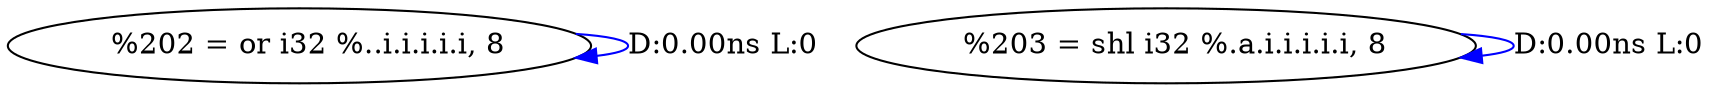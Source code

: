 digraph {
Node0x31011a0[label="  %202 = or i32 %..i.i.i.i.i, 8"];
Node0x31011a0 -> Node0x31011a0[label="D:0.00ns L:0",color=blue];
Node0x3101280[label="  %203 = shl i32 %.a.i.i.i.i.i, 8"];
Node0x3101280 -> Node0x3101280[label="D:0.00ns L:0",color=blue];
}

